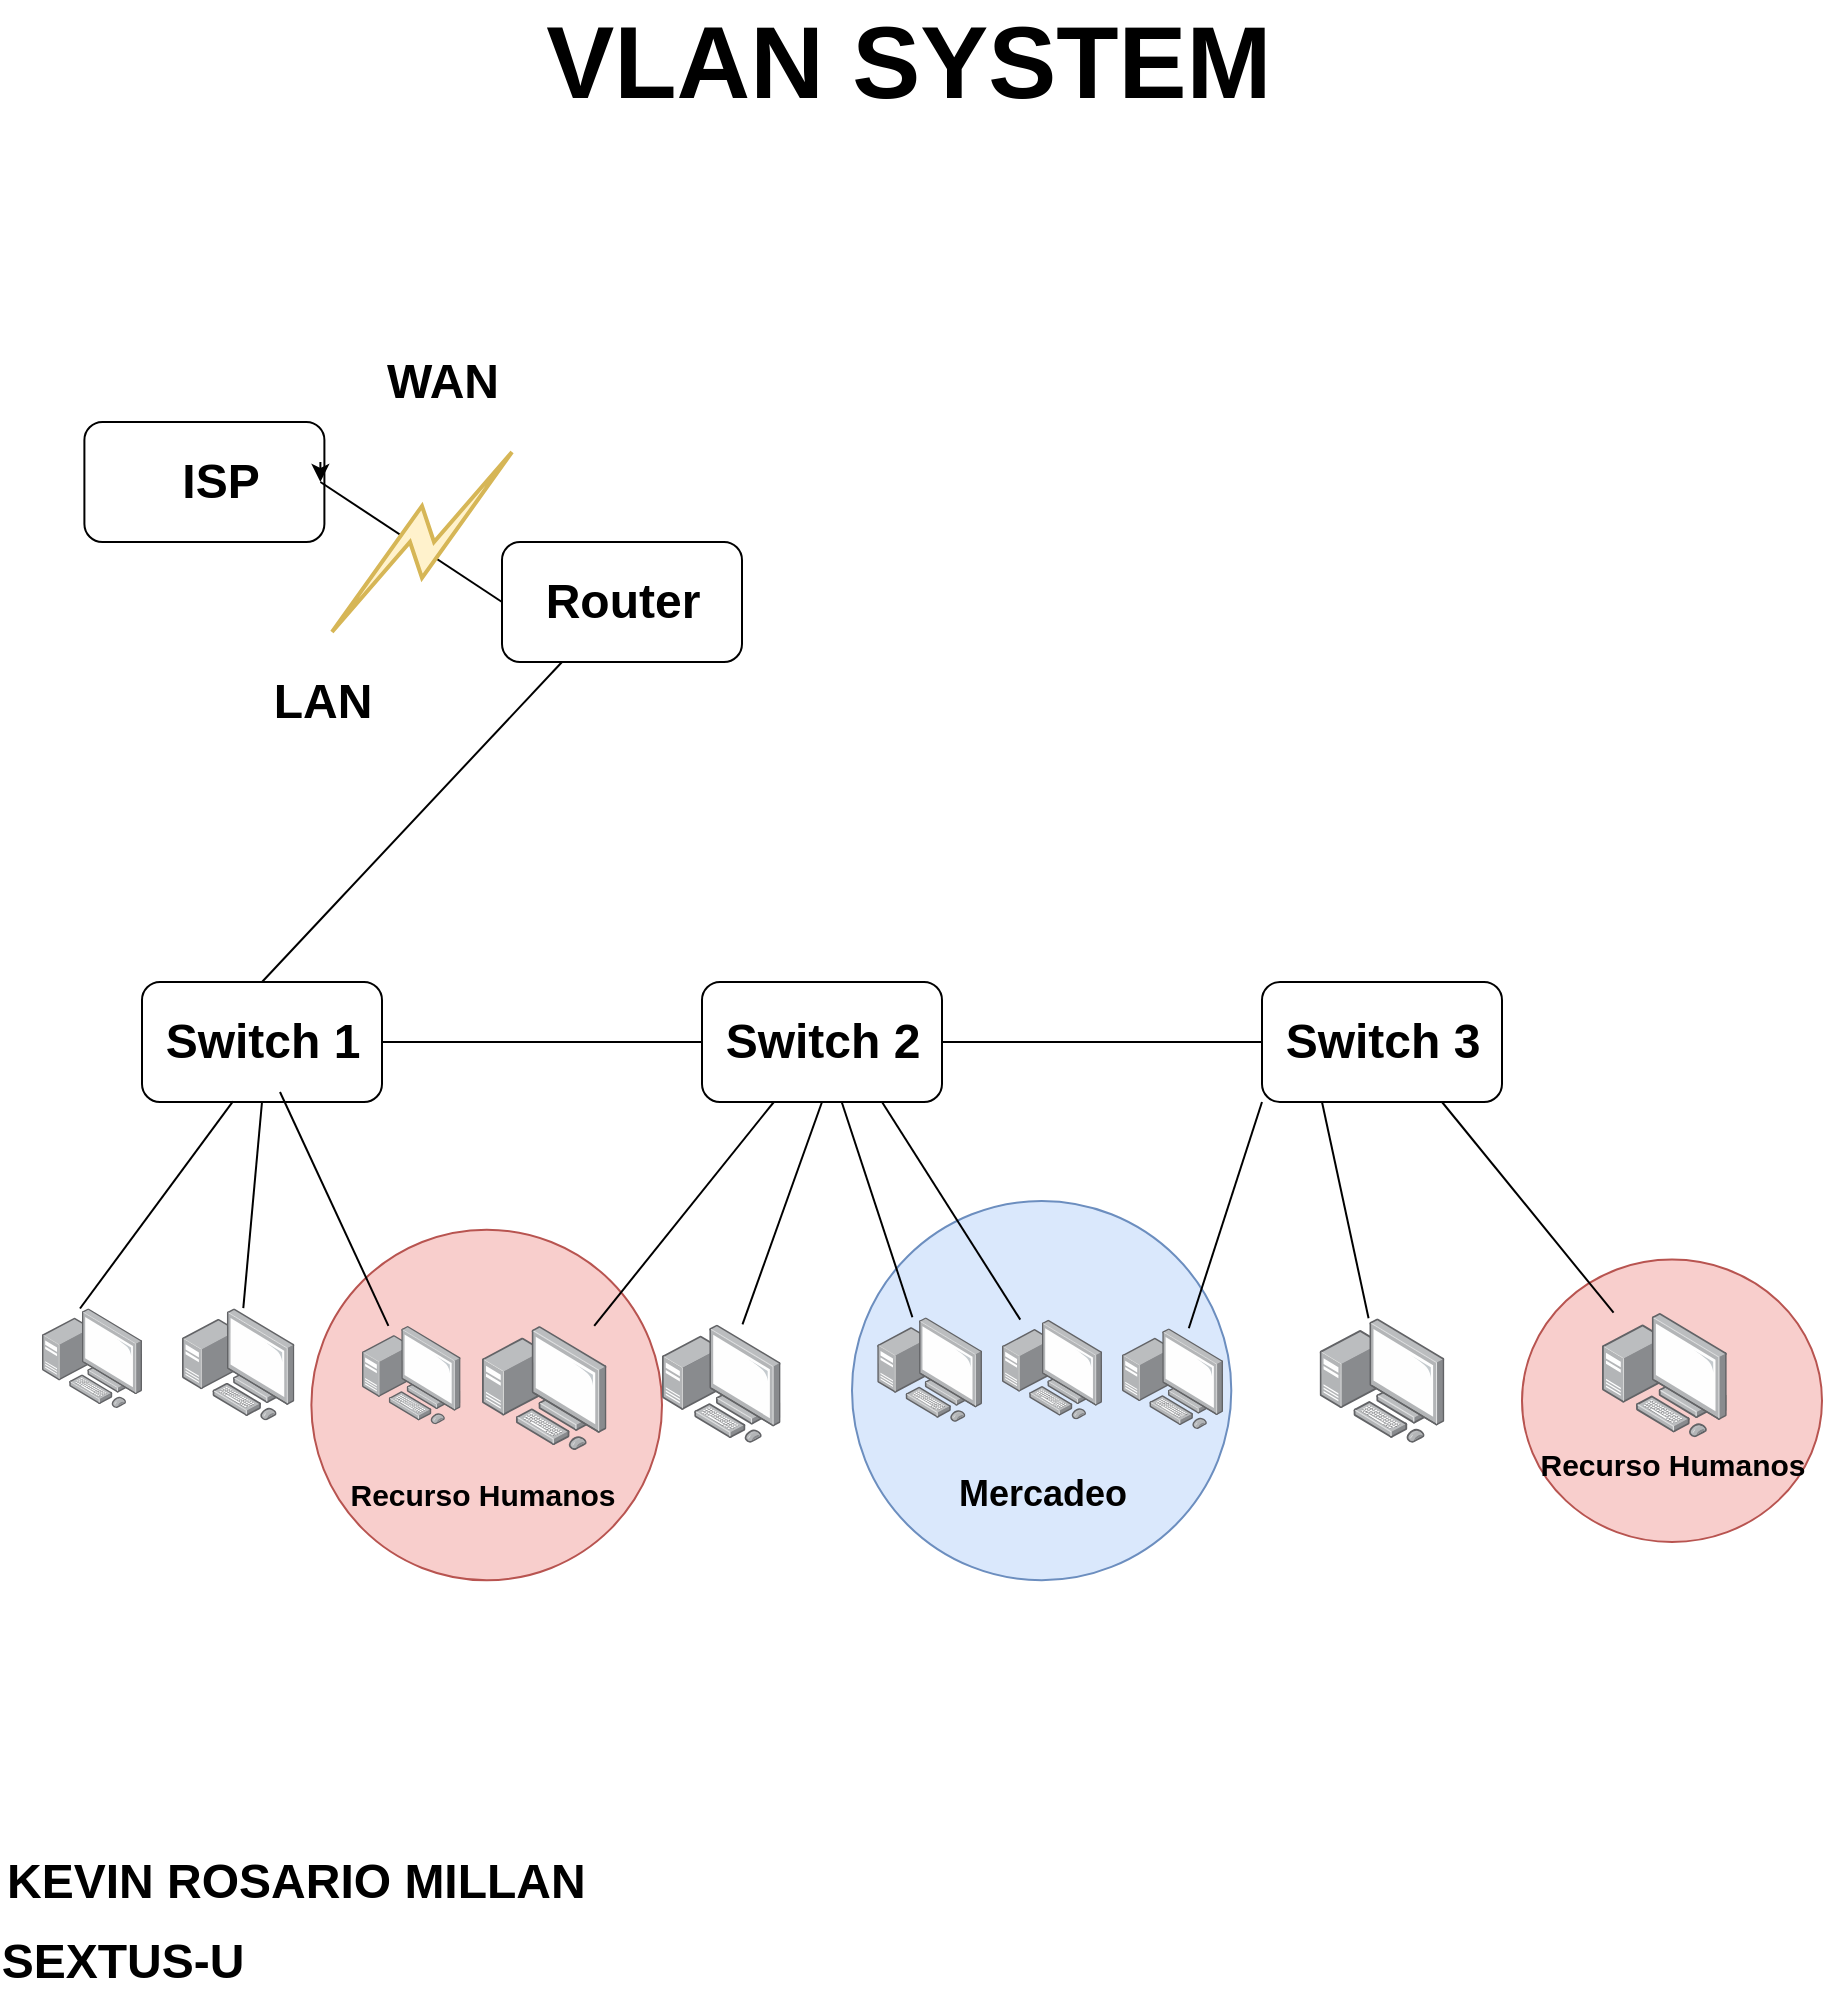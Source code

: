 <mxfile version="13.7.9" type="github"><diagram id="Y_Lh7X25rO6MMAvu5UcS" name="Page-1"><mxGraphModel dx="1678" dy="991" grid="1" gridSize="10" guides="1" tooltips="1" connect="1" arrows="1" fold="1" page="1" pageScale="1" pageWidth="850" pageHeight="1100" math="0" shadow="0"><root><mxCell id="0"/><mxCell id="1" parent="0"/><mxCell id="VJ1O9uFiewYARpuwSuR--55" value="" style="ellipse;whiteSpace=wrap;html=1;fillColor=#f8cecc;strokeColor=#b85450;" vertex="1" parent="1"><mxGeometry x="760" y="708.8" width="150" height="141.2" as="geometry"/></mxCell><mxCell id="VJ1O9uFiewYARpuwSuR--50" value="" style="ellipse;whiteSpace=wrap;html=1;aspect=fixed;fillColor=#dae8fc;strokeColor=#6c8ebf;" vertex="1" parent="1"><mxGeometry x="425" y="679.48" width="189.65" height="189.65" as="geometry"/></mxCell><mxCell id="VJ1O9uFiewYARpuwSuR--49" value="" style="ellipse;whiteSpace=wrap;html=1;aspect=fixed;fillColor=#f8cecc;strokeColor=#b85450;" vertex="1" parent="1"><mxGeometry x="154.69" y="693.82" width="175.31" height="175.31" as="geometry"/></mxCell><mxCell id="VJ1O9uFiewYARpuwSuR--1" value="" style="rounded=1;whiteSpace=wrap;html=1;" vertex="1" parent="1"><mxGeometry x="41.2" y="290" width="120" height="60" as="geometry"/></mxCell><mxCell id="VJ1O9uFiewYARpuwSuR--2" value="ISP" style="text;strokeColor=none;fillColor=none;html=1;fontSize=24;fontStyle=1;verticalAlign=middle;align=center;" vertex="1" parent="1"><mxGeometry x="59.2" y="300" width="100" height="40" as="geometry"/></mxCell><mxCell id="VJ1O9uFiewYARpuwSuR--3" value="" style="rounded=1;whiteSpace=wrap;html=1;" vertex="1" parent="1"><mxGeometry x="250" y="350" width="120" height="60" as="geometry"/></mxCell><mxCell id="VJ1O9uFiewYARpuwSuR--4" value="Router" style="text;strokeColor=none;fillColor=none;html=1;fontSize=24;fontStyle=1;verticalAlign=middle;align=center;" vertex="1" parent="1"><mxGeometry x="260" y="360" width="100" height="40" as="geometry"/></mxCell><mxCell id="VJ1O9uFiewYARpuwSuR--5" value="" style="rounded=1;whiteSpace=wrap;html=1;" vertex="1" parent="1"><mxGeometry x="70" y="570" width="120" height="60" as="geometry"/></mxCell><mxCell id="VJ1O9uFiewYARpuwSuR--6" value="" style="rounded=1;whiteSpace=wrap;html=1;" vertex="1" parent="1"><mxGeometry x="350" y="570" width="120" height="60" as="geometry"/></mxCell><mxCell id="VJ1O9uFiewYARpuwSuR--7" value="" style="rounded=1;whiteSpace=wrap;html=1;" vertex="1" parent="1"><mxGeometry x="630" y="570" width="120" height="60" as="geometry"/></mxCell><mxCell id="VJ1O9uFiewYARpuwSuR--8" value="Switch 1" style="text;strokeColor=none;fillColor=none;html=1;fontSize=24;fontStyle=1;verticalAlign=middle;align=center;" vertex="1" parent="1"><mxGeometry x="80" y="580" width="100" height="40" as="geometry"/></mxCell><mxCell id="VJ1O9uFiewYARpuwSuR--9" value="Switch 2" style="text;strokeColor=none;fillColor=none;html=1;fontSize=24;fontStyle=1;verticalAlign=middle;align=center;" vertex="1" parent="1"><mxGeometry x="360" y="580" width="100" height="40" as="geometry"/></mxCell><mxCell id="VJ1O9uFiewYARpuwSuR--10" value="Switch 3" style="text;strokeColor=none;fillColor=none;html=1;fontSize=24;fontStyle=1;verticalAlign=middle;align=center;" vertex="1" parent="1"><mxGeometry x="640" y="580" width="100" height="40" as="geometry"/></mxCell><mxCell id="VJ1O9uFiewYARpuwSuR--22" value="" style="points=[];aspect=fixed;html=1;align=center;shadow=0;dashed=0;image;image=img/lib/allied_telesis/computer_and_terminals/Personal_Computer_with_Server.svg;" vertex="1" parent="1"><mxGeometry x="20.0" y="733.1" width="50" height="50" as="geometry"/></mxCell><mxCell id="VJ1O9uFiewYARpuwSuR--23" value="" style="points=[];aspect=fixed;html=1;align=center;shadow=0;dashed=0;image;image=img/lib/allied_telesis/computer_and_terminals/Personal_Computer_with_Server.svg;" vertex="1" parent="1"><mxGeometry x="90" y="733.1" width="56.2" height="56.2" as="geometry"/></mxCell><mxCell id="VJ1O9uFiewYARpuwSuR--24" value="" style="points=[];aspect=fixed;html=1;align=center;shadow=0;dashed=0;image;image=img/lib/allied_telesis/computer_and_terminals/Personal_Computer_with_Server.svg;" vertex="1" parent="1"><mxGeometry x="240" y="741.9" width="62.25" height="62.25" as="geometry"/></mxCell><mxCell id="VJ1O9uFiewYARpuwSuR--25" value="" style="points=[];aspect=fixed;html=1;align=center;shadow=0;dashed=0;image;image=img/lib/allied_telesis/computer_and_terminals/Personal_Computer_with_Server.svg;" vertex="1" parent="1"><mxGeometry x="330" y="741.2" width="59.3" height="59.3" as="geometry"/></mxCell><mxCell id="VJ1O9uFiewYARpuwSuR--26" value="" style="points=[];aspect=fixed;html=1;align=center;shadow=0;dashed=0;image;image=img/lib/allied_telesis/computer_and_terminals/Personal_Computer_with_Server.svg;" vertex="1" parent="1"><mxGeometry x="437.6" y="737.6" width="52.4" height="52.4" as="geometry"/></mxCell><mxCell id="VJ1O9uFiewYARpuwSuR--27" value="" style="points=[];aspect=fixed;html=1;align=center;shadow=0;dashed=0;image;image=img/lib/allied_telesis/computer_and_terminals/Personal_Computer_with_Server.svg;" vertex="1" parent="1"><mxGeometry x="658.8" y="738.1" width="62.4" height="62.4" as="geometry"/></mxCell><mxCell id="VJ1O9uFiewYARpuwSuR--28" value="" style="points=[];aspect=fixed;html=1;align=center;shadow=0;dashed=0;image;image=img/lib/allied_telesis/computer_and_terminals/Personal_Computer_with_Server.svg;" vertex="1" parent="1"><mxGeometry x="560" y="743.1" width="50.5" height="50.5" as="geometry"/></mxCell><mxCell id="VJ1O9uFiewYARpuwSuR--29" value="" style="points=[];aspect=fixed;html=1;align=center;shadow=0;dashed=0;image;image=img/lib/allied_telesis/computer_and_terminals/Personal_Computer_with_Server.svg;" vertex="1" parent="1"><mxGeometry x="500" y="738.8" width="50" height="50" as="geometry"/></mxCell><mxCell id="VJ1O9uFiewYARpuwSuR--31" value="" style="points=[];aspect=fixed;html=1;align=center;shadow=0;dashed=0;image;image=img/lib/allied_telesis/computer_and_terminals/Personal_Computer_with_Server.svg;" vertex="1" parent="1"><mxGeometry x="800" y="735.35" width="62.4" height="62.4" as="geometry"/></mxCell><mxCell id="VJ1O9uFiewYARpuwSuR--32" value="" style="points=[];aspect=fixed;html=1;align=center;shadow=0;dashed=0;image;image=img/lib/allied_telesis/computer_and_terminals/Personal_Computer_with_Server.svg;" vertex="1" parent="1"><mxGeometry x="180" y="741.9" width="49.3" height="49.3" as="geometry"/></mxCell><mxCell id="VJ1O9uFiewYARpuwSuR--33" style="edgeStyle=orthogonalEdgeStyle;rounded=0;orthogonalLoop=1;jettySize=auto;html=1;exitX=1;exitY=0.25;exitDx=0;exitDy=0;entryX=1;entryY=0.5;entryDx=0;entryDy=0;" edge="1" parent="1" source="VJ1O9uFiewYARpuwSuR--2" target="VJ1O9uFiewYARpuwSuR--2"><mxGeometry relative="1" as="geometry"/></mxCell><mxCell id="VJ1O9uFiewYARpuwSuR--35" value="" style="endArrow=none;html=1;entryX=0.75;entryY=1;entryDx=0;entryDy=0;" edge="1" parent="1" source="VJ1O9uFiewYARpuwSuR--31" target="VJ1O9uFiewYARpuwSuR--7"><mxGeometry width="50" height="50" relative="1" as="geometry"><mxPoint x="400" y="480" as="sourcePoint"/><mxPoint x="450" y="430" as="targetPoint"/></mxGeometry></mxCell><mxCell id="VJ1O9uFiewYARpuwSuR--36" value="" style="endArrow=none;html=1;entryX=0.25;entryY=1;entryDx=0;entryDy=0;" edge="1" parent="1" source="VJ1O9uFiewYARpuwSuR--27" target="VJ1O9uFiewYARpuwSuR--7"><mxGeometry width="50" height="50" relative="1" as="geometry"><mxPoint x="650" y="710" as="sourcePoint"/><mxPoint x="700" y="660" as="targetPoint"/></mxGeometry></mxCell><mxCell id="VJ1O9uFiewYARpuwSuR--37" value="" style="endArrow=none;html=1;entryX=0;entryY=1;entryDx=0;entryDy=0;" edge="1" parent="1" source="VJ1O9uFiewYARpuwSuR--28" target="VJ1O9uFiewYARpuwSuR--7"><mxGeometry width="50" height="50" relative="1" as="geometry"><mxPoint x="400" y="480" as="sourcePoint"/><mxPoint x="450" y="430" as="targetPoint"/></mxGeometry></mxCell><mxCell id="VJ1O9uFiewYARpuwSuR--38" value="" style="endArrow=none;html=1;exitX=0.75;exitY=1;exitDx=0;exitDy=0;" edge="1" parent="1" source="VJ1O9uFiewYARpuwSuR--6" target="VJ1O9uFiewYARpuwSuR--29"><mxGeometry width="50" height="50" relative="1" as="geometry"><mxPoint x="400" y="480" as="sourcePoint"/><mxPoint x="450" y="430" as="targetPoint"/></mxGeometry></mxCell><mxCell id="VJ1O9uFiewYARpuwSuR--39" value="" style="endArrow=none;html=1;" edge="1" parent="1" source="VJ1O9uFiewYARpuwSuR--6" target="VJ1O9uFiewYARpuwSuR--26"><mxGeometry width="50" height="50" relative="1" as="geometry"><mxPoint x="400" y="480" as="sourcePoint"/><mxPoint x="450" y="430" as="targetPoint"/><Array as="points"/></mxGeometry></mxCell><mxCell id="VJ1O9uFiewYARpuwSuR--40" value="" style="endArrow=none;html=1;exitX=0.5;exitY=1;exitDx=0;exitDy=0;" edge="1" parent="1" source="VJ1O9uFiewYARpuwSuR--6" target="VJ1O9uFiewYARpuwSuR--25"><mxGeometry width="50" height="50" relative="1" as="geometry"><mxPoint x="400" y="480" as="sourcePoint"/><mxPoint x="450" y="430" as="targetPoint"/></mxGeometry></mxCell><mxCell id="VJ1O9uFiewYARpuwSuR--41" value="" style="endArrow=none;html=1;" edge="1" parent="1" source="VJ1O9uFiewYARpuwSuR--24" target="VJ1O9uFiewYARpuwSuR--6"><mxGeometry width="50" height="50" relative="1" as="geometry"><mxPoint x="250" y="679.48" as="sourcePoint"/><mxPoint x="300" y="629.48" as="targetPoint"/></mxGeometry></mxCell><mxCell id="VJ1O9uFiewYARpuwSuR--42" value="" style="endArrow=none;html=1;entryX=0.5;entryY=1;entryDx=0;entryDy=0;" edge="1" parent="1" source="VJ1O9uFiewYARpuwSuR--23" target="VJ1O9uFiewYARpuwSuR--5"><mxGeometry width="50" height="50" relative="1" as="geometry"><mxPoint x="76.2" y="710" as="sourcePoint"/><mxPoint x="126.2" y="660" as="targetPoint"/></mxGeometry></mxCell><mxCell id="VJ1O9uFiewYARpuwSuR--43" value="" style="endArrow=none;html=1;entryX=0.379;entryY=0.995;entryDx=0;entryDy=0;entryPerimeter=0;exitX=0.38;exitY=0.003;exitDx=0;exitDy=0;exitPerimeter=0;" edge="1" parent="1" source="VJ1O9uFiewYARpuwSuR--22" target="VJ1O9uFiewYARpuwSuR--5"><mxGeometry width="50" height="50" relative="1" as="geometry"><mxPoint x="40" y="680" as="sourcePoint"/><mxPoint x="90" y="630" as="targetPoint"/></mxGeometry></mxCell><mxCell id="VJ1O9uFiewYARpuwSuR--44" value="" style="endArrow=none;html=1;entryX=0.59;entryY=1.125;entryDx=0;entryDy=0;entryPerimeter=0;" edge="1" parent="1" source="VJ1O9uFiewYARpuwSuR--32" target="VJ1O9uFiewYARpuwSuR--8"><mxGeometry width="50" height="50" relative="1" as="geometry"><mxPoint x="76.2" y="693.82" as="sourcePoint"/><mxPoint x="126.2" y="643.82" as="targetPoint"/></mxGeometry></mxCell><mxCell id="VJ1O9uFiewYARpuwSuR--45" value="" style="endArrow=none;html=1;exitX=1;exitY=0.5;exitDx=0;exitDy=0;entryX=0;entryY=0.5;entryDx=0;entryDy=0;" edge="1" parent="1" source="VJ1O9uFiewYARpuwSuR--6" target="VJ1O9uFiewYARpuwSuR--7"><mxGeometry width="50" height="50" relative="1" as="geometry"><mxPoint x="500" y="590" as="sourcePoint"/><mxPoint x="550" y="540" as="targetPoint"/></mxGeometry></mxCell><mxCell id="VJ1O9uFiewYARpuwSuR--46" value="" style="endArrow=none;html=1;exitX=1;exitY=0.5;exitDx=0;exitDy=0;entryX=0;entryY=0.5;entryDx=0;entryDy=0;" edge="1" parent="1" source="VJ1O9uFiewYARpuwSuR--5" target="VJ1O9uFiewYARpuwSuR--6"><mxGeometry width="50" height="50" relative="1" as="geometry"><mxPoint x="390" y="480" as="sourcePoint"/><mxPoint x="440" y="430" as="targetPoint"/></mxGeometry></mxCell><mxCell id="VJ1O9uFiewYARpuwSuR--47" value="" style="endArrow=none;html=1;exitX=0.5;exitY=0;exitDx=0;exitDy=0;entryX=0.25;entryY=1;entryDx=0;entryDy=0;" edge="1" parent="1" source="VJ1O9uFiewYARpuwSuR--5" target="VJ1O9uFiewYARpuwSuR--3"><mxGeometry width="50" height="50" relative="1" as="geometry"><mxPoint x="150" y="520" as="sourcePoint"/><mxPoint x="200" y="470" as="targetPoint"/></mxGeometry></mxCell><mxCell id="VJ1O9uFiewYARpuwSuR--48" value="" style="endArrow=none;html=1;exitX=1;exitY=0.5;exitDx=0;exitDy=0;entryX=0;entryY=0.5;entryDx=0;entryDy=0;" edge="1" parent="1" source="VJ1O9uFiewYARpuwSuR--2" target="VJ1O9uFiewYARpuwSuR--3"><mxGeometry width="50" height="50" relative="1" as="geometry"><mxPoint x="400" y="480" as="sourcePoint"/><mxPoint x="450" y="430" as="targetPoint"/><Array as="points"/></mxGeometry></mxCell><mxCell id="VJ1O9uFiewYARpuwSuR--51" value="&lt;font style=&quot;font-size: 18px&quot;&gt;Mercadeo&lt;/font&gt;" style="text;strokeColor=none;fillColor=none;html=1;fontSize=24;fontStyle=1;verticalAlign=middle;align=center;" vertex="1" parent="1"><mxGeometry x="469.82" y="804.15" width="100" height="40" as="geometry"/></mxCell><mxCell id="VJ1O9uFiewYARpuwSuR--52" value="&lt;font style=&quot;font-size: 15px&quot;&gt;Recurso Humanos&lt;/font&gt;" style="text;strokeColor=none;fillColor=none;html=1;fontSize=24;fontStyle=1;verticalAlign=middle;align=center;" vertex="1" parent="1"><mxGeometry x="220" y="819.15" width="40" height="10" as="geometry"/></mxCell><mxCell id="VJ1O9uFiewYARpuwSuR--56" value="&lt;font style=&quot;font-size: 15px&quot;&gt;Recurso Humanos&lt;/font&gt;" style="text;html=1;fontSize=24;fontStyle=1;verticalAlign=middle;align=center;" vertex="1" parent="1"><mxGeometry x="787.5" y="788.8" width="95" height="40" as="geometry"/></mxCell><mxCell id="VJ1O9uFiewYARpuwSuR--59" value="" style="html=1;outlineConnect=0;fillColor=#fff2cc;strokeColor=#d6b656;gradientDirection=north;strokeWidth=2;shape=mxgraph.networks.comm_link_edge;html=1;" edge="1" parent="1"><mxGeometry width="100" height="100" relative="1" as="geometry"><mxPoint x="160" y="400" as="sourcePoint"/><mxPoint x="260" y="300" as="targetPoint"/></mxGeometry></mxCell><mxCell id="VJ1O9uFiewYARpuwSuR--60" value="&lt;font style=&quot;font-size: 51px&quot;&gt;VLAN SYSTEM&amp;nbsp;&lt;/font&gt;" style="text;strokeColor=none;fillColor=none;html=1;fontSize=24;fontStyle=1;verticalAlign=middle;align=center;" vertex="1" parent="1"><mxGeometry x="410" y="90" width="100" height="40" as="geometry"/></mxCell><mxCell id="VJ1O9uFiewYARpuwSuR--61" value="LAN" style="text;strokeColor=none;fillColor=none;html=1;fontSize=24;fontStyle=1;verticalAlign=middle;align=center;" vertex="1" parent="1"><mxGeometry x="110" y="410" width="100" height="40" as="geometry"/></mxCell><mxCell id="VJ1O9uFiewYARpuwSuR--62" value="WAN" style="text;strokeColor=none;fillColor=none;html=1;fontSize=24;fontStyle=1;verticalAlign=middle;align=center;" vertex="1" parent="1"><mxGeometry x="170" y="250" width="100" height="40" as="geometry"/></mxCell><mxCell id="VJ1O9uFiewYARpuwSuR--64" value="KEVIN ROSARIO MILLAN&amp;nbsp;&lt;br&gt;" style="text;strokeColor=none;fillColor=none;html=1;fontSize=24;fontStyle=1;verticalAlign=middle;align=center;" vertex="1" parent="1"><mxGeometry x="100" y="1000" width="100" height="40" as="geometry"/></mxCell><mxCell id="VJ1O9uFiewYARpuwSuR--66" value="SEXTUS-U" style="text;strokeColor=none;fillColor=none;html=1;fontSize=24;fontStyle=1;verticalAlign=middle;align=center;" vertex="1" parent="1"><mxGeometry x="10" y="1040" width="100" height="40" as="geometry"/></mxCell></root></mxGraphModel></diagram></mxfile>